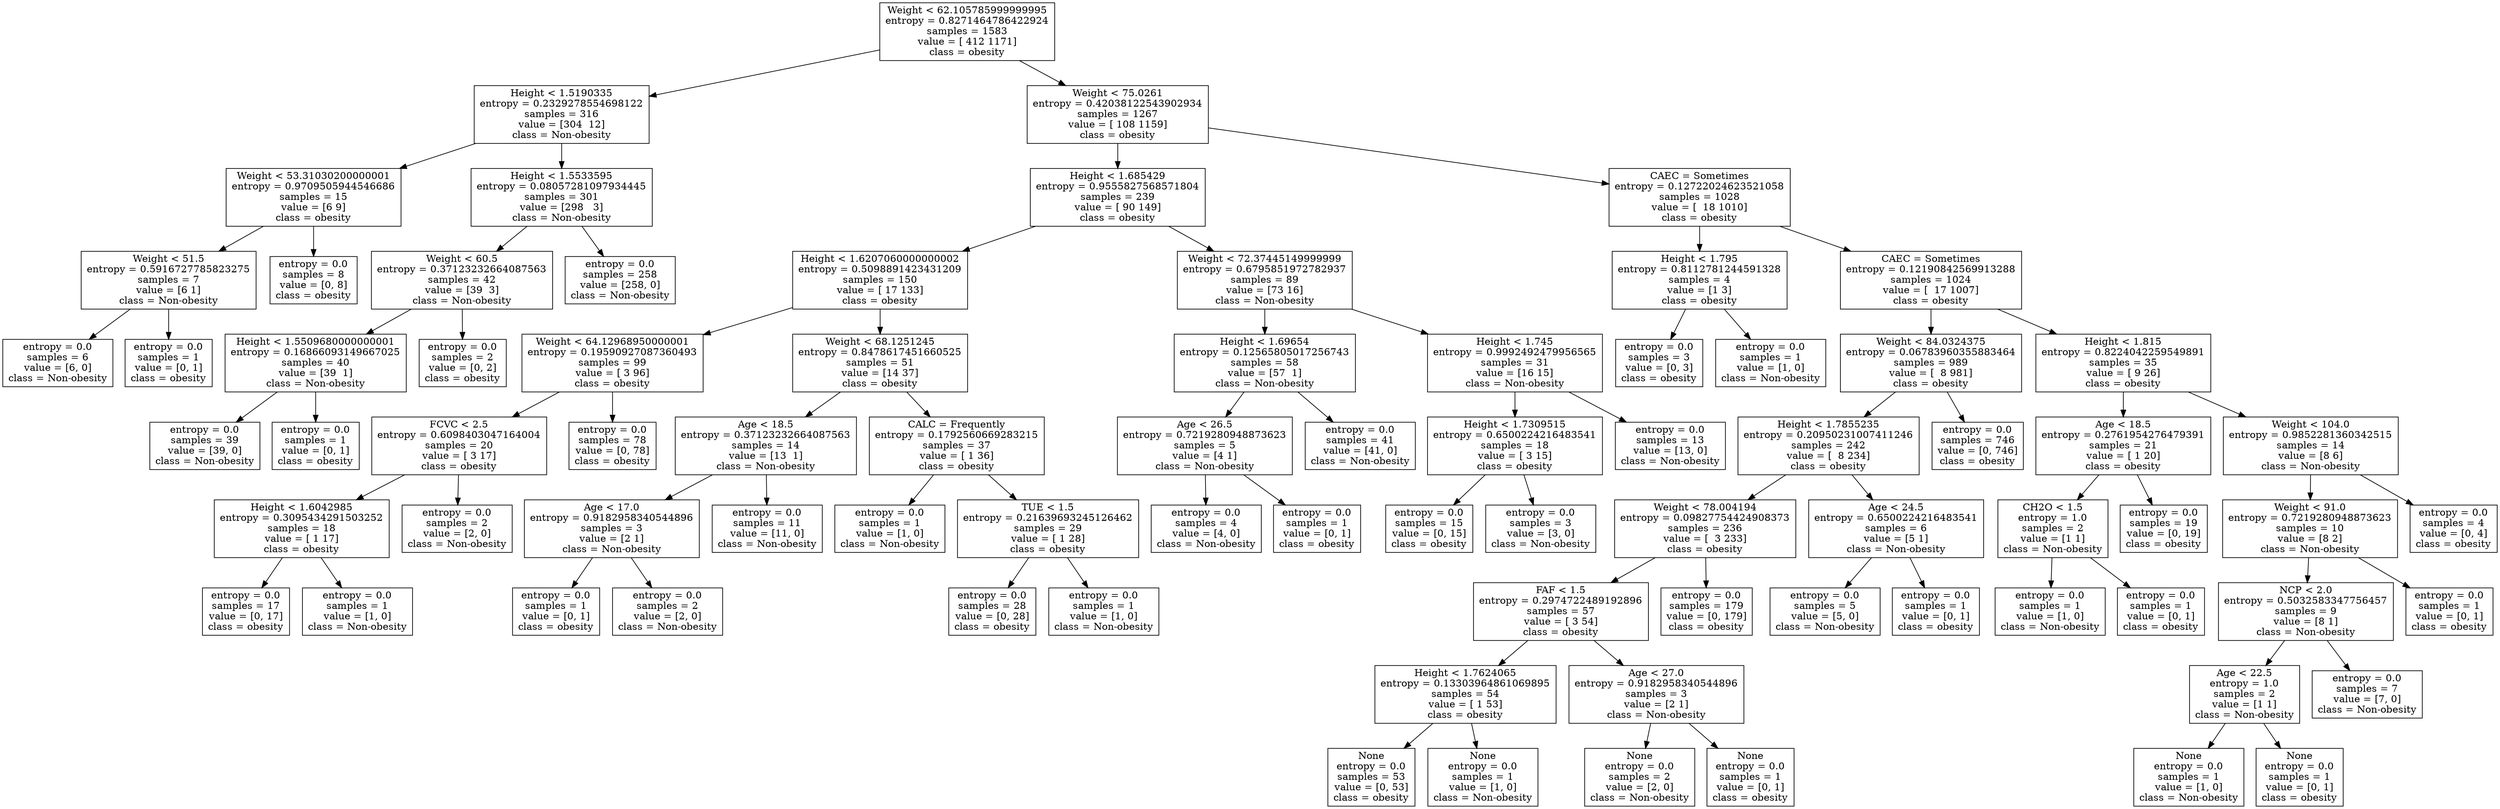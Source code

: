 digraph Tree {
node [shape=box] ;0[label="Weight < 62.105785999999995\nentropy = 0.8271464786422924\nsamples = 1583\nvalue = [ 412 1171]\nclass = obesity"] ;
1[label="Height < 1.5190335\nentropy = 0.2329278554698122\nsamples = 316\nvalue = [304  12]\nclass = Non-obesity"] ;
0 -> 1 ;

2[label="Weight < 53.31030200000001\nentropy = 0.9709505944546686\nsamples = 15\nvalue = [6 9]\nclass = obesity"] ;
1 -> 2 ;

3[label="Weight < 51.5\nentropy = 0.5916727785823275\nsamples = 7\nvalue = [6 1]\nclass = Non-obesity"] ;
2 -> 3 ;

4[label="entropy = 0.0\nsamples = 6\nvalue = [6, 0]\nclass = Non-obesity"] ;
3 -> 4 ;

5[label="entropy = 0.0\nsamples = 1\nvalue = [0, 1]\nclass = obesity"] ;
3 -> 5 ;

6[label="entropy = 0.0\nsamples = 8\nvalue = [0, 8]\nclass = obesity"] ;
2 -> 6 ;

7[label="Height < 1.5533595\nentropy = 0.08057281097934445\nsamples = 301\nvalue = [298   3]\nclass = Non-obesity"] ;
1 -> 7 ;

8[label="Weight < 60.5\nentropy = 0.37123232664087563\nsamples = 42\nvalue = [39  3]\nclass = Non-obesity"] ;
7 -> 8 ;

9[label="Height < 1.5509680000000001\nentropy = 0.16866093149667025\nsamples = 40\nvalue = [39  1]\nclass = Non-obesity"] ;
8 -> 9 ;

10[label="entropy = 0.0\nsamples = 39\nvalue = [39, 0]\nclass = Non-obesity"] ;
9 -> 10 ;

11[label="entropy = 0.0\nsamples = 1\nvalue = [0, 1]\nclass = obesity"] ;
9 -> 11 ;

12[label="entropy = 0.0\nsamples = 2\nvalue = [0, 2]\nclass = obesity"] ;
8 -> 12 ;

13[label="entropy = 0.0\nsamples = 258\nvalue = [258, 0]\nclass = Non-obesity"] ;
7 -> 13 ;

14[label="Weight < 75.0261\nentropy = 0.42038122543902934\nsamples = 1267\nvalue = [ 108 1159]\nclass = obesity"] ;
0 -> 14 ;

15[label="Height < 1.685429\nentropy = 0.9555827568571804\nsamples = 239\nvalue = [ 90 149]\nclass = obesity"] ;
14 -> 15 ;

16[label="Height < 1.6207060000000002\nentropy = 0.5098891423431209\nsamples = 150\nvalue = [ 17 133]\nclass = obesity"] ;
15 -> 16 ;

17[label="Weight < 64.12968950000001\nentropy = 0.19590927087360493\nsamples = 99\nvalue = [ 3 96]\nclass = obesity"] ;
16 -> 17 ;

18[label="FCVC < 2.5\nentropy = 0.6098403047164004\nsamples = 20\nvalue = [ 3 17]\nclass = obesity"] ;
17 -> 18 ;

19[label="Height < 1.6042985\nentropy = 0.3095434291503252\nsamples = 18\nvalue = [ 1 17]\nclass = obesity"] ;
18 -> 19 ;

20[label="entropy = 0.0\nsamples = 17\nvalue = [0, 17]\nclass = obesity"] ;
19 -> 20 ;

21[label="entropy = 0.0\nsamples = 1\nvalue = [1, 0]\nclass = Non-obesity"] ;
19 -> 21 ;

22[label="entropy = 0.0\nsamples = 2\nvalue = [2, 0]\nclass = Non-obesity"] ;
18 -> 22 ;

23[label="entropy = 0.0\nsamples = 78\nvalue = [0, 78]\nclass = obesity"] ;
17 -> 23 ;

24[label="Weight < 68.1251245\nentropy = 0.8478617451660525\nsamples = 51\nvalue = [14 37]\nclass = obesity"] ;
16 -> 24 ;

25[label="Age < 18.5\nentropy = 0.37123232664087563\nsamples = 14\nvalue = [13  1]\nclass = Non-obesity"] ;
24 -> 25 ;

26[label="Age < 17.0\nentropy = 0.9182958340544896\nsamples = 3\nvalue = [2 1]\nclass = Non-obesity"] ;
25 -> 26 ;

27[label="entropy = 0.0\nsamples = 1\nvalue = [0, 1]\nclass = obesity"] ;
26 -> 27 ;

28[label="entropy = 0.0\nsamples = 2\nvalue = [2, 0]\nclass = Non-obesity"] ;
26 -> 28 ;

29[label="entropy = 0.0\nsamples = 11\nvalue = [11, 0]\nclass = Non-obesity"] ;
25 -> 29 ;

30[label="CALC = Frequently\nentropy = 0.1792560669283215\nsamples = 37\nvalue = [ 1 36]\nclass = obesity"] ;
24 -> 30 ;

31[label="entropy = 0.0\nsamples = 1\nvalue = [1, 0]\nclass = Non-obesity"] ;
30 -> 31 ;

32[label="TUE < 1.5\nentropy = 0.21639693245126462\nsamples = 29\nvalue = [ 1 28]\nclass = obesity"] ;
30 -> 32 ;

33[label="entropy = 0.0\nsamples = 28\nvalue = [0, 28]\nclass = obesity"] ;
32 -> 33 ;

34[label="entropy = 0.0\nsamples = 1\nvalue = [1, 0]\nclass = Non-obesity"] ;
32 -> 34 ;

35[label="Weight < 72.37445149999999\nentropy = 0.6795851972782937\nsamples = 89\nvalue = [73 16]\nclass = Non-obesity"] ;
15 -> 35 ;

36[label="Height < 1.69654\nentropy = 0.12565805017256743\nsamples = 58\nvalue = [57  1]\nclass = Non-obesity"] ;
35 -> 36 ;

37[label="Age < 26.5\nentropy = 0.7219280948873623\nsamples = 5\nvalue = [4 1]\nclass = Non-obesity"] ;
36 -> 37 ;

38[label="entropy = 0.0\nsamples = 4\nvalue = [4, 0]\nclass = Non-obesity"] ;
37 -> 38 ;

39[label="entropy = 0.0\nsamples = 1\nvalue = [0, 1]\nclass = obesity"] ;
37 -> 39 ;

40[label="entropy = 0.0\nsamples = 41\nvalue = [41, 0]\nclass = Non-obesity"] ;
36 -> 40 ;

41[label="Height < 1.745\nentropy = 0.9992492479956565\nsamples = 31\nvalue = [16 15]\nclass = Non-obesity"] ;
35 -> 41 ;

42[label="Height < 1.7309515\nentropy = 0.6500224216483541\nsamples = 18\nvalue = [ 3 15]\nclass = obesity"] ;
41 -> 42 ;

43[label="entropy = 0.0\nsamples = 15\nvalue = [0, 15]\nclass = obesity"] ;
42 -> 43 ;

44[label="entropy = 0.0\nsamples = 3\nvalue = [3, 0]\nclass = Non-obesity"] ;
42 -> 44 ;

45[label="entropy = 0.0\nsamples = 13\nvalue = [13, 0]\nclass = Non-obesity"] ;
41 -> 45 ;

46[label="CAEC = Sometimes\nentropy = 0.12722024623521058\nsamples = 1028\nvalue = [  18 1010]\nclass = obesity"] ;
14 -> 46 ;

47[label="Height < 1.795\nentropy = 0.8112781244591328\nsamples = 4\nvalue = [1 3]\nclass = obesity"] ;
46 -> 47 ;

48[label="entropy = 0.0\nsamples = 3\nvalue = [0, 3]\nclass = obesity"] ;
47 -> 48 ;

49[label="entropy = 0.0\nsamples = 1\nvalue = [1, 0]\nclass = Non-obesity"] ;
47 -> 49 ;

50[label="CAEC = Sometimes\nentropy = 0.12190842569913288\nsamples = 1024\nvalue = [  17 1007]\nclass = obesity"] ;
46 -> 50 ;

51[label="Weight < 84.0324375\nentropy = 0.06783960355883464\nsamples = 989\nvalue = [  8 981]\nclass = obesity"] ;
50 -> 51 ;

52[label="Height < 1.7855235\nentropy = 0.20950231007411246\nsamples = 242\nvalue = [  8 234]\nclass = obesity"] ;
51 -> 52 ;

53[label="Weight < 78.004194\nentropy = 0.09827754424908373\nsamples = 236\nvalue = [  3 233]\nclass = obesity"] ;
52 -> 53 ;

54[label="FAF < 1.5\nentropy = 0.2974722489192896\nsamples = 57\nvalue = [ 3 54]\nclass = obesity"] ;
53 -> 54 ;

55[label="Height < 1.7624065\nentropy = 0.13303964861069895\nsamples = 54\nvalue = [ 1 53]\nclass = obesity"] ;
54 -> 55 ;

56[label="None\nentropy = 0.0\nsamples = 53\nvalue = [0, 53]\nclass = obesity"] ;
55 -> 56 ;

57[label="None\nentropy = 0.0\nsamples = 1\nvalue = [1, 0]\nclass = Non-obesity"] ;
55 -> 57 ;

58[label="Age < 27.0\nentropy = 0.9182958340544896\nsamples = 3\nvalue = [2 1]\nclass = Non-obesity"] ;
54 -> 58 ;

59[label="None\nentropy = 0.0\nsamples = 2\nvalue = [2, 0]\nclass = Non-obesity"] ;
58 -> 59 ;

60[label="None\nentropy = 0.0\nsamples = 1\nvalue = [0, 1]\nclass = obesity"] ;
58 -> 60 ;

61[label="entropy = 0.0\nsamples = 179\nvalue = [0, 179]\nclass = obesity"] ;
53 -> 61 ;

62[label="Age < 24.5\nentropy = 0.6500224216483541\nsamples = 6\nvalue = [5 1]\nclass = Non-obesity"] ;
52 -> 62 ;

63[label="entropy = 0.0\nsamples = 5\nvalue = [5, 0]\nclass = Non-obesity"] ;
62 -> 63 ;

64[label="entropy = 0.0\nsamples = 1\nvalue = [0, 1]\nclass = obesity"] ;
62 -> 64 ;

65[label="entropy = 0.0\nsamples = 746\nvalue = [0, 746]\nclass = obesity"] ;
51 -> 65 ;

66[label="Height < 1.815\nentropy = 0.8224042259549891\nsamples = 35\nvalue = [ 9 26]\nclass = obesity"] ;
50 -> 66 ;

67[label="Age < 18.5\nentropy = 0.2761954276479391\nsamples = 21\nvalue = [ 1 20]\nclass = obesity"] ;
66 -> 67 ;

68[label="CH2O < 1.5\nentropy = 1.0\nsamples = 2\nvalue = [1 1]\nclass = Non-obesity"] ;
67 -> 68 ;

69[label="entropy = 0.0\nsamples = 1\nvalue = [1, 0]\nclass = Non-obesity"] ;
68 -> 69 ;

70[label="entropy = 0.0\nsamples = 1\nvalue = [0, 1]\nclass = obesity"] ;
68 -> 70 ;

71[label="entropy = 0.0\nsamples = 19\nvalue = [0, 19]\nclass = obesity"] ;
67 -> 71 ;

72[label="Weight < 104.0\nentropy = 0.9852281360342515\nsamples = 14\nvalue = [8 6]\nclass = Non-obesity"] ;
66 -> 72 ;

73[label="Weight < 91.0\nentropy = 0.7219280948873623\nsamples = 10\nvalue = [8 2]\nclass = Non-obesity"] ;
72 -> 73 ;

74[label="NCP < 2.0\nentropy = 0.5032583347756457\nsamples = 9\nvalue = [8 1]\nclass = Non-obesity"] ;
73 -> 74 ;

75[label="Age < 22.5\nentropy = 1.0\nsamples = 2\nvalue = [1 1]\nclass = Non-obesity"] ;
74 -> 75 ;

76[label="None\nentropy = 0.0\nsamples = 1\nvalue = [1, 0]\nclass = Non-obesity"] ;
75 -> 76 ;

77[label="None\nentropy = 0.0\nsamples = 1\nvalue = [0, 1]\nclass = obesity"] ;
75 -> 77 ;

78[label="entropy = 0.0\nsamples = 7\nvalue = [7, 0]\nclass = Non-obesity"] ;
74 -> 78 ;

79[label="entropy = 0.0\nsamples = 1\nvalue = [0, 1]\nclass = obesity"] ;
73 -> 79 ;

80[label="entropy = 0.0\nsamples = 4\nvalue = [0, 4]\nclass = obesity"] ;
72 -> 80 ;

}
